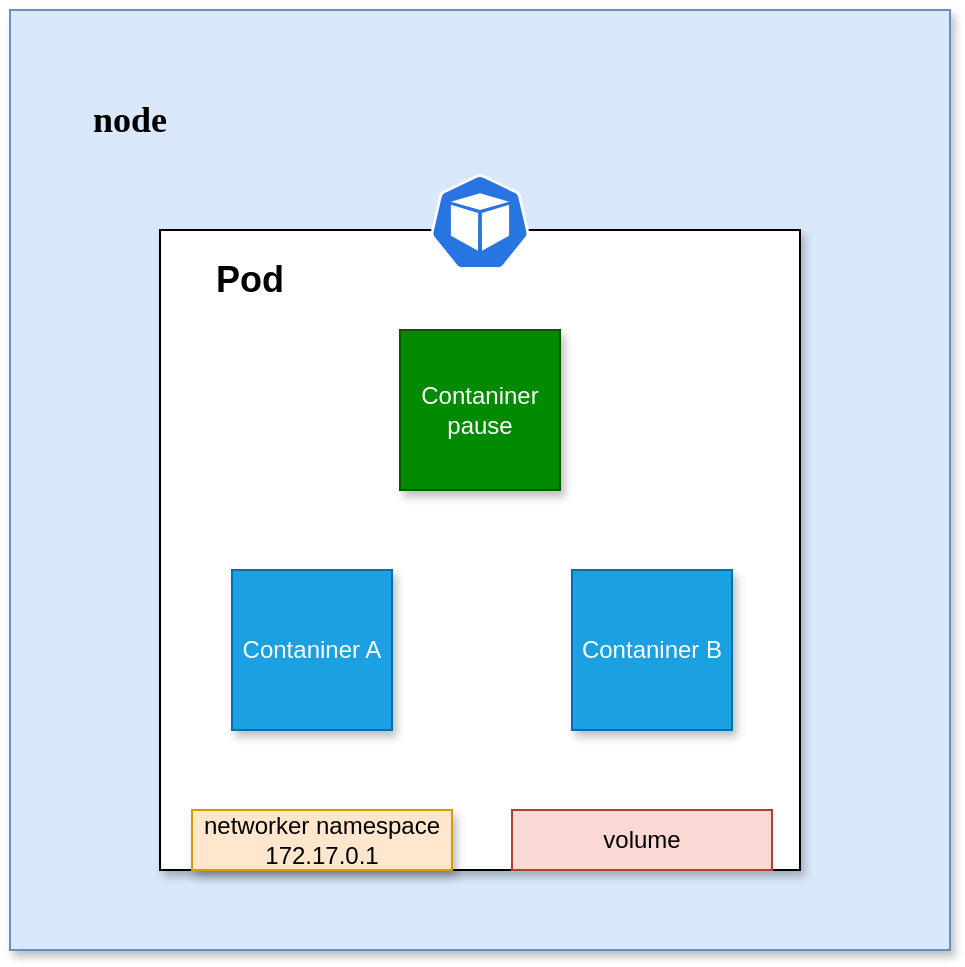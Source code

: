 <mxfile version="15.8.7" type="device"><diagram id="TPMi3W8BsXRdUiwFCNZX" name="第 1 页"><mxGraphModel dx="1038" dy="649" grid="1" gridSize="10" guides="1" tooltips="1" connect="1" arrows="1" fold="1" page="1" pageScale="1" pageWidth="827" pageHeight="1169" background="#ffffff" math="0" shadow="0"><root><mxCell id="0"/><mxCell id="1" parent="0"/><mxCell id="4z-FH9eO6AmkuKGXJg7m-1" value="" style="whiteSpace=wrap;html=1;aspect=fixed;shadow=1;fillColor=#dae8fc;strokeColor=#6c8ebf;fontFamily=Georgia;" parent="1" vertex="1"><mxGeometry x="179" y="180" width="470" height="470" as="geometry"/></mxCell><mxCell id="4z-FH9eO6AmkuKGXJg7m-7" value="" style="whiteSpace=wrap;html=1;aspect=fixed;shadow=1;" parent="1" vertex="1"><mxGeometry x="254" y="290" width="320" height="320" as="geometry"/></mxCell><mxCell id="4z-FH9eO6AmkuKGXJg7m-8" value="Contaniner A" style="whiteSpace=wrap;html=1;aspect=fixed;shadow=1;fillColor=#1ba1e2;fontColor=#ffffff;strokeColor=#006EAF;" parent="1" vertex="1"><mxGeometry x="290" y="460" width="80" height="80" as="geometry"/></mxCell><mxCell id="4z-FH9eO6AmkuKGXJg7m-9" value="&lt;span&gt;Contaniner B&lt;/span&gt;" style="whiteSpace=wrap;html=1;aspect=fixed;shadow=1;fillColor=#1ba1e2;fontColor=#ffffff;strokeColor=#006EAF;" parent="1" vertex="1"><mxGeometry x="460" y="460" width="80" height="80" as="geometry"/></mxCell><mxCell id="4z-FH9eO6AmkuKGXJg7m-10" value="Contaniner pause" style="whiteSpace=wrap;html=1;aspect=fixed;shadow=1;fillColor=#008a00;fontColor=#ffffff;strokeColor=#005700;" parent="1" vertex="1"><mxGeometry x="374" y="340" width="80" height="80" as="geometry"/></mxCell><mxCell id="4z-FH9eO6AmkuKGXJg7m-11" value="networker namespace&lt;br&gt;172.17.0.1" style="rounded=0;whiteSpace=wrap;html=1;shadow=1;fillColor=#ffe6cc;strokeColor=#d79b00;" parent="1" vertex="1"><mxGeometry x="270" y="580" width="130" height="30" as="geometry"/></mxCell><mxCell id="4z-FH9eO6AmkuKGXJg7m-12" value="&lt;font style=&quot;font-size: 18px&quot;&gt;&lt;b&gt;node&lt;/b&gt;&lt;/font&gt;" style="text;html=1;strokeColor=none;fillColor=none;align=center;verticalAlign=middle;whiteSpace=wrap;rounded=0;shadow=1;fontFamily=Georgia;" parent="1" vertex="1"><mxGeometry x="209" y="220" width="60" height="30" as="geometry"/></mxCell><mxCell id="kWuadvdq42znbfbZs54G-2" value="volume" style="rounded=0;whiteSpace=wrap;html=1;fillColor=#fad9d5;strokeColor=#ae4132;" vertex="1" parent="1"><mxGeometry x="430" y="580" width="130" height="30" as="geometry"/></mxCell><mxCell id="kWuadvdq42znbfbZs54G-3" value="" style="sketch=0;html=1;dashed=0;whitespace=wrap;fillColor=#2875E2;strokeColor=#ffffff;points=[[0.005,0.63,0],[0.1,0.2,0],[0.9,0.2,0],[0.5,0,0],[0.995,0.63,0],[0.72,0.99,0],[0.5,1,0],[0.28,0.99,0]];shape=mxgraph.kubernetes.icon;prIcon=pod" vertex="1" parent="1"><mxGeometry x="389" y="262" width="50" height="48" as="geometry"/></mxCell><mxCell id="kWuadvdq42znbfbZs54G-4" value="&lt;b&gt;&lt;font style=&quot;font-size: 18px&quot;&gt;Pod&lt;/font&gt;&lt;/b&gt;" style="text;html=1;strokeColor=none;fillColor=none;align=center;verticalAlign=middle;whiteSpace=wrap;rounded=0;" vertex="1" parent="1"><mxGeometry x="269" y="300" width="60" height="30" as="geometry"/></mxCell></root></mxGraphModel></diagram></mxfile>